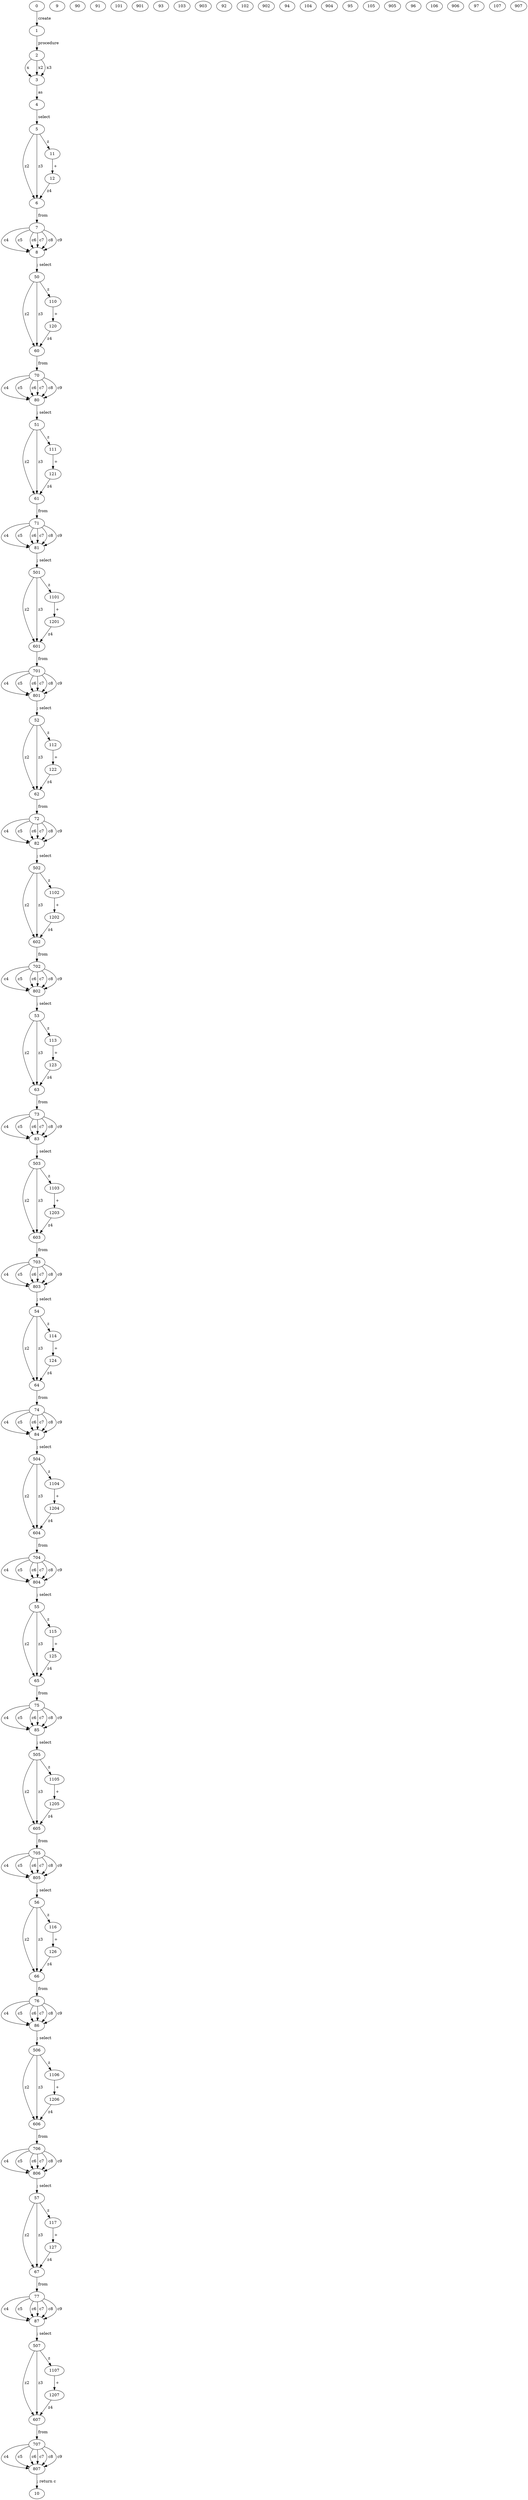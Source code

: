 digraph G
{
0;1;2;3;4;5;6;7;8;9;10;11;12;
50;60;70;80;90;110;120;
51;61;71;81;91;101;111;121;
501;601;701;801;901;1101;1201;

53;63;73;83;93;103;113;123;
503;603;703;803;903;1103;1203;

52;62;72;82;92;102;112;122;
502;602;702;802;902;1102;1202;

54;64;74;84;94;104;114;124;
504;604;704;804;904;1104;1204;

55;65;75;85;95;105;115;125;
505;605;705;805;905;1105;1205;

56;66;76;86;96;106;116;126;
506;606;706;806;906;1106;1206;

57;67;77;87;97;107;117;127;
507;607;707;807;907;1107;1207;


0->1 [label=" create "];
1->2 [label=" procedure"];
2->3 [label=" x "];
2->3 [label=" x2 "];
2->3 [label=" x3 "];
3->4 [label=" as "];

4->5 [label=" select"];
5->11 [label=" z "];
11->12 [label=" + "];
12->6 [label=" z4 "];
5->6 [label=" z2 "];
5->6 [label=" z3 "];
6->7 [label=" from "];
7->8 [label=" c4 "];
7->8 [label=" c5 "];
7->8 [label=" c6 "];
7->8 [label=" c7 "];
7->8 [label=" c8 "];
7->8 [label=" c9 "];
8->50 [label="; select"];
50->110 [label=" z "];
110->120 [label=" + "];
120->60 [label=" z4 "];
50->60 [label=" z2 "];
50->60 [label=" z3 "];
60->70 [label=" from "];
70->80 [label=" c4 "];
70->80 [label=" c5 "];
70->80 [label=" c6 "];
70->80 [label=" c7 "];
70->80 [label=" c8 "];
70->80 [label=" c9 "];

80->51 [label="; select"];
51->111 [label=" z "];
111->121 [label=" + "];
121->61 [label=" z4 "];
51->61 [label=" z2 "];
51->61 [label=" z3 "];
61->71 [label=" from "];
71->81 [label=" c4 "];
71->81 [label=" c5 "];
71->81 [label=" c6 "];
71->81 [label=" c7 "];
71->81 [label=" c8 "];
71->81 [label=" c9 "];
81->501 [label="; select"];
501->1101 [label=" z "];
1101->1201 [label=" + "];
1201->601 [label=" z4 "];
501->601 [label=" z2 "];
501->601 [label=" z3 "];
601->701 [label=" from "];
701->801 [label=" c4 "];
701->801 [label=" c5 "];
701->801 [label=" c6 "];
701->801 [label=" c7 "];
701->801 [label=" c8 "];
701->801 [label=" c9 "];

801->52 [label="; select"];
52->112 [label=" z "];
112->122 [label=" + "];
122->62 [label=" z4 "];
52->62 [label=" z2 "];
52->62 [label=" z3 "];
62->72 [label=" from "];
72->82 [label=" c4 "];
72->82 [label=" c5 "];
72->82 [label=" c6 "];
72->82 [label=" c7 "];
72->82 [label=" c8 "];
72->82 [label=" c9 "];
82->502 [label="; select"];
502->1102 [label=" z "];
1102->1202 [label=" + "];
1202->602 [label=" z4 "];
502->602 [label=" z2 "];
502->602 [label=" z3 "];
602->702 [label=" from "];
702->802 [label=" c4 "];
702->802 [label=" c5 "];
702->802 [label=" c6 "];
702->802 [label=" c7 "];
702->802 [label=" c8 "];
702->802 [label=" c9 "];

802->53 [label="; select"];
53->113 [label=" z "];
113->123 [label=" + "];
123->63 [label=" z4 "];
53->63 [label=" z2 "];
53->63 [label=" z3 "];
63->73 [label=" from "];
73->83 [label=" c4 "];
73->83 [label=" c5 "];
73->83 [label=" c6 "];
73->83 [label=" c7 "];
73->83 [label=" c8 "];
73->83 [label=" c9 "];
83->503 [label="; select"];
503->1103 [label=" z "];
1103->1203 [label=" + "];
1203->603 [label=" z4 "];
503->603 [label=" z2 "];
503->603 [label=" z3 "];
603->703 [label=" from "];
703->803 [label=" c4 "];
703->803 [label=" c5 "];
703->803 [label=" c6 "];
703->803 [label=" c7 "];
703->803 [label=" c8 "];
703->803 [label=" c9 "];



803->54 [label="; select"];
54->114 [label=" z "];
114->124 [label=" + "];
124->64 [label=" z4 "];
54->64 [label=" z2 "];
54->64 [label=" z3 "];
64->74 [label=" from "];
74->84 [label=" c4 "];
74->84 [label=" c5 "];
74->84 [label=" c6 "];
74->84 [label=" c7 "];
74->84 [label=" c8 "];
74->84 [label=" c9 "];
84->504 [label="; select"];
504->1104 [label=" z "];
1104->1204 [label=" + "];
1204->604 [label=" z4 "];
504->604 [label=" z2 "];
504->604 [label=" z3 "];
604->704 [label=" from "];
704->804 [label=" c4 "];
704->804 [label=" c5 "];
704->804 [label=" c6 "];
704->804 [label=" c7 "];
704->804 [label=" c8 "];
704->804 [label=" c9 "];

804->55 [label="; select"];
55->115 [label=" z "];
115->125 [label=" + "];
125->65 [label=" z4 "];
55->65 [label=" z2 "];
55->65 [label=" z3 "];
65->75 [label=" from "];
75->85 [label=" c4 "];
75->85 [label=" c5 "];
75->85 [label=" c6 "];
75->85 [label=" c7 "];
75->85 [label=" c8 "];
75->85 [label=" c9 "];
85->505 [label="; select"];
505->1105 [label=" z "];
1105->1205 [label=" + "];
1205->605 [label=" z4 "];
505->605[label=" z2 "];
505->605 [label=" z3 "];
605->705 [label=" from "];
705->805 [label=" c4 "];
705->805 [label=" c5 "];
705->805 [label=" c6 "];
705->805 [label=" c7 "];
705->805 [label=" c8 "];
705->805 [label=" c9 "];

805->56 [label="; select"];
56->116 [label=" z "];
116->126 [label=" + "];
126->66 [label=" z4 "];
56->66 [label=" z2 "];
56->66 [label=" z3 "];
66->76 [label=" from "];
76->86 [label=" c4 "];
76->86 [label=" c5 "];
76->86 [label=" c6 "];
76->86 [label=" c7 "];
76->86 [label=" c8 "];
76->86 [label=" c9 "];
86->506 [label="; select"];
506->1106 [label=" z "];
1106->1206 [label=" + "];
1206->606 [label=" z4 "];
506->606 [label=" z2 "];
506->606 [label=" z3 "];
606->706 [label=" from "];
706->806 [label=" c4 "];
706->806 [label=" c5 "];
706->806 [label=" c6 "];
706->806 [label=" c7 "];
706->806 [label=" c8 "];
706->806 [label=" c9 "];

806->57 [label="; select"];
57->117 [label=" z "];
117->127 [label=" + "];
127->67 [label=" z4 "];
57->67 [label=" z2 "];
57->67 [label=" z3 "];
67->77 [label=" from "];
77->87 [label=" c4 "];
77->87 [label=" c5 "];
77->87 [label=" c6 "];
77->87 [label=" c7 "];
77->87 [label=" c8 "];
77->87 [label=" c9 "];
87->507 [label="; select"];
507->1107 [label=" z "];
1107->1207 [label=" + "];
1207->607 [label=" z4 "];
507->607 [label=" z2 "];
507->607 [label=" z3 "];
607->707 [label=" from "];
707->807 [label=" c4 "];
707->807 [label=" c5 "];
707->807 [label=" c6 "];
707->807 [label=" c7 "];
707->807 [label=" c8 "];
707->807 [label=" c9 "];


807->10 [label="; return c "];
}